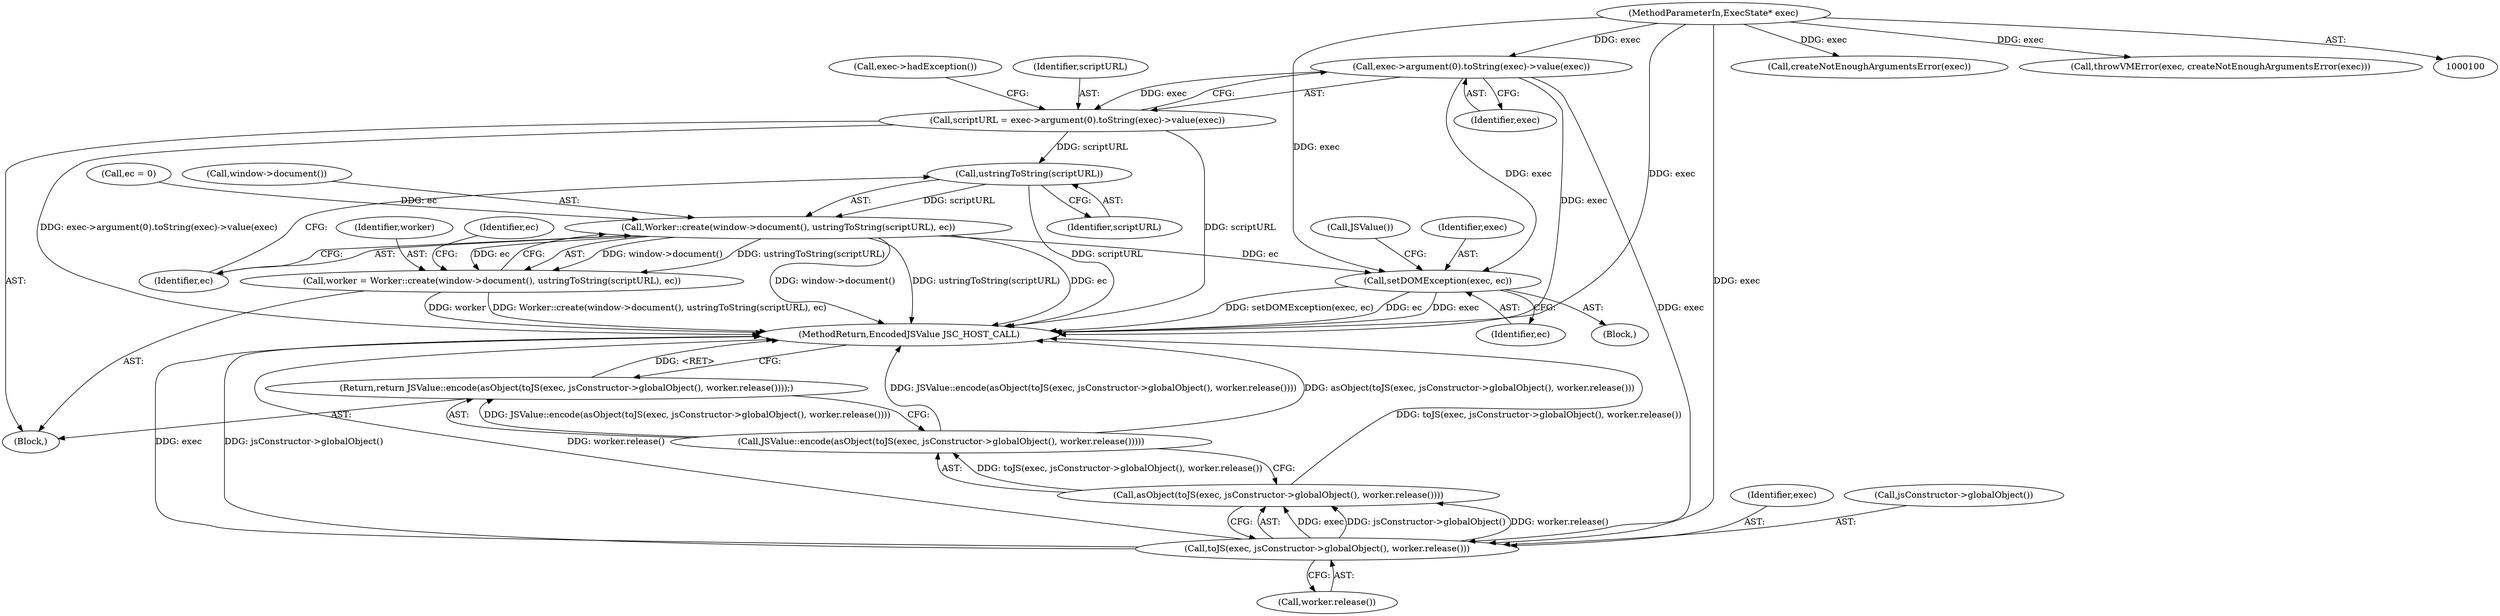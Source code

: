 digraph "0_Chrome_b944f670bb7a8a919daac497a4ea0536c954c201_7@pointer" {
"1000115" [label="(Call,exec->argument(0).toString(exec)->value(exec))"];
"1000101" [label="(MethodParameterIn,ExecState* exec)"];
"1000113" [label="(Call,scriptURL = exec->argument(0).toString(exec)->value(exec))"];
"1000135" [label="(Call,ustringToString(scriptURL))"];
"1000133" [label="(Call,Worker::create(window->document(), ustringToString(scriptURL), ec))"];
"1000131" [label="(Call,worker = Worker::create(window->document(), ustringToString(scriptURL), ec))"];
"1000141" [label="(Call,setDOMException(exec, ec))"];
"1000150" [label="(Call,toJS(exec, jsConstructor->globalObject(), worker.release()))"];
"1000149" [label="(Call,asObject(toJS(exec, jsConstructor->globalObject(), worker.release())))"];
"1000148" [label="(Call,JSValue::encode(asObject(toJS(exec, jsConstructor->globalObject(), worker.release()))))"];
"1000147" [label="(Return,return JSValue::encode(asObject(toJS(exec, jsConstructor->globalObject(), worker.release())));)"];
"1000153" [label="(Call,worker.release())"];
"1000110" [label="(Call,createNotEnoughArgumentsError(exec))"];
"1000151" [label="(Identifier,exec)"];
"1000148" [label="(Call,JSValue::encode(asObject(toJS(exec, jsConstructor->globalObject(), worker.release()))))"];
"1000147" [label="(Return,return JSValue::encode(asObject(toJS(exec, jsConstructor->globalObject(), worker.release())));)"];
"1000114" [label="(Identifier,scriptURL)"];
"1000113" [label="(Call,scriptURL = exec->argument(0).toString(exec)->value(exec))"];
"1000132" [label="(Identifier,worker)"];
"1000146" [label="(Call,JSValue())"];
"1000115" [label="(Call,exec->argument(0).toString(exec)->value(exec))"];
"1000140" [label="(Block,)"];
"1000116" [label="(Identifier,exec)"];
"1000131" [label="(Call,worker = Worker::create(window->document(), ustringToString(scriptURL), ec))"];
"1000101" [label="(MethodParameterIn,ExecState* exec)"];
"1000137" [label="(Identifier,ec)"];
"1000118" [label="(Call,exec->hadException())"];
"1000135" [label="(Call,ustringToString(scriptURL))"];
"1000150" [label="(Call,toJS(exec, jsConstructor->globalObject(), worker.release()))"];
"1000102" [label="(Block,)"];
"1000133" [label="(Call,Worker::create(window->document(), ustringToString(scriptURL), ec))"];
"1000136" [label="(Identifier,scriptURL)"];
"1000149" [label="(Call,asObject(toJS(exec, jsConstructor->globalObject(), worker.release())))"];
"1000142" [label="(Identifier,exec)"];
"1000139" [label="(Identifier,ec)"];
"1000127" [label="(Call,ec = 0)"];
"1000154" [label="(MethodReturn,EncodedJSValue JSC_HOST_CALL)"];
"1000108" [label="(Call,throwVMError(exec, createNotEnoughArgumentsError(exec)))"];
"1000141" [label="(Call,setDOMException(exec, ec))"];
"1000152" [label="(Call,jsConstructor->globalObject())"];
"1000143" [label="(Identifier,ec)"];
"1000134" [label="(Call,window->document())"];
"1000115" -> "1000113"  [label="AST: "];
"1000115" -> "1000116"  [label="CFG: "];
"1000116" -> "1000115"  [label="AST: "];
"1000113" -> "1000115"  [label="CFG: "];
"1000115" -> "1000154"  [label="DDG: exec"];
"1000115" -> "1000113"  [label="DDG: exec"];
"1000101" -> "1000115"  [label="DDG: exec"];
"1000115" -> "1000141"  [label="DDG: exec"];
"1000115" -> "1000150"  [label="DDG: exec"];
"1000101" -> "1000100"  [label="AST: "];
"1000101" -> "1000154"  [label="DDG: exec"];
"1000101" -> "1000108"  [label="DDG: exec"];
"1000101" -> "1000110"  [label="DDG: exec"];
"1000101" -> "1000141"  [label="DDG: exec"];
"1000101" -> "1000150"  [label="DDG: exec"];
"1000113" -> "1000102"  [label="AST: "];
"1000114" -> "1000113"  [label="AST: "];
"1000118" -> "1000113"  [label="CFG: "];
"1000113" -> "1000154"  [label="DDG: scriptURL"];
"1000113" -> "1000154"  [label="DDG: exec->argument(0).toString(exec)->value(exec)"];
"1000113" -> "1000135"  [label="DDG: scriptURL"];
"1000135" -> "1000133"  [label="AST: "];
"1000135" -> "1000136"  [label="CFG: "];
"1000136" -> "1000135"  [label="AST: "];
"1000137" -> "1000135"  [label="CFG: "];
"1000135" -> "1000154"  [label="DDG: scriptURL"];
"1000135" -> "1000133"  [label="DDG: scriptURL"];
"1000133" -> "1000131"  [label="AST: "];
"1000133" -> "1000137"  [label="CFG: "];
"1000134" -> "1000133"  [label="AST: "];
"1000137" -> "1000133"  [label="AST: "];
"1000131" -> "1000133"  [label="CFG: "];
"1000133" -> "1000154"  [label="DDG: window->document()"];
"1000133" -> "1000154"  [label="DDG: ustringToString(scriptURL)"];
"1000133" -> "1000154"  [label="DDG: ec"];
"1000133" -> "1000131"  [label="DDG: window->document()"];
"1000133" -> "1000131"  [label="DDG: ustringToString(scriptURL)"];
"1000133" -> "1000131"  [label="DDG: ec"];
"1000127" -> "1000133"  [label="DDG: ec"];
"1000133" -> "1000141"  [label="DDG: ec"];
"1000131" -> "1000102"  [label="AST: "];
"1000132" -> "1000131"  [label="AST: "];
"1000139" -> "1000131"  [label="CFG: "];
"1000131" -> "1000154"  [label="DDG: Worker::create(window->document(), ustringToString(scriptURL), ec)"];
"1000131" -> "1000154"  [label="DDG: worker"];
"1000141" -> "1000140"  [label="AST: "];
"1000141" -> "1000143"  [label="CFG: "];
"1000142" -> "1000141"  [label="AST: "];
"1000143" -> "1000141"  [label="AST: "];
"1000146" -> "1000141"  [label="CFG: "];
"1000141" -> "1000154"  [label="DDG: exec"];
"1000141" -> "1000154"  [label="DDG: setDOMException(exec, ec)"];
"1000141" -> "1000154"  [label="DDG: ec"];
"1000150" -> "1000149"  [label="AST: "];
"1000150" -> "1000153"  [label="CFG: "];
"1000151" -> "1000150"  [label="AST: "];
"1000152" -> "1000150"  [label="AST: "];
"1000153" -> "1000150"  [label="AST: "];
"1000149" -> "1000150"  [label="CFG: "];
"1000150" -> "1000154"  [label="DDG: exec"];
"1000150" -> "1000154"  [label="DDG: jsConstructor->globalObject()"];
"1000150" -> "1000154"  [label="DDG: worker.release()"];
"1000150" -> "1000149"  [label="DDG: exec"];
"1000150" -> "1000149"  [label="DDG: jsConstructor->globalObject()"];
"1000150" -> "1000149"  [label="DDG: worker.release()"];
"1000149" -> "1000148"  [label="AST: "];
"1000148" -> "1000149"  [label="CFG: "];
"1000149" -> "1000154"  [label="DDG: toJS(exec, jsConstructor->globalObject(), worker.release())"];
"1000149" -> "1000148"  [label="DDG: toJS(exec, jsConstructor->globalObject(), worker.release())"];
"1000148" -> "1000147"  [label="AST: "];
"1000147" -> "1000148"  [label="CFG: "];
"1000148" -> "1000154"  [label="DDG: asObject(toJS(exec, jsConstructor->globalObject(), worker.release()))"];
"1000148" -> "1000154"  [label="DDG: JSValue::encode(asObject(toJS(exec, jsConstructor->globalObject(), worker.release())))"];
"1000148" -> "1000147"  [label="DDG: JSValue::encode(asObject(toJS(exec, jsConstructor->globalObject(), worker.release())))"];
"1000147" -> "1000102"  [label="AST: "];
"1000154" -> "1000147"  [label="CFG: "];
"1000147" -> "1000154"  [label="DDG: <RET>"];
}

